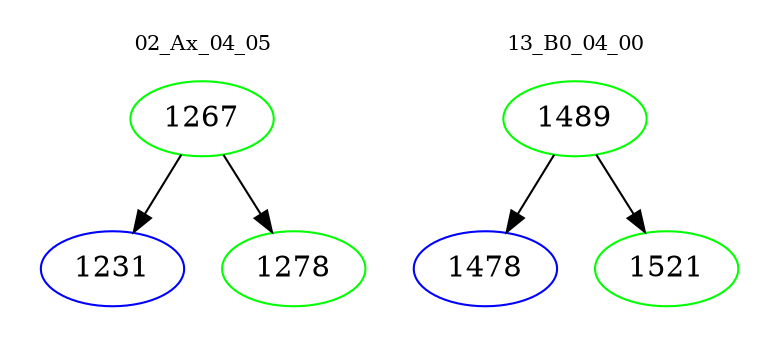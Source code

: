 digraph{
subgraph cluster_0 {
color = white
label = "02_Ax_04_05";
fontsize=10;
T0_1267 [label="1267", color="green"]
T0_1267 -> T0_1231 [color="black"]
T0_1231 [label="1231", color="blue"]
T0_1267 -> T0_1278 [color="black"]
T0_1278 [label="1278", color="green"]
}
subgraph cluster_1 {
color = white
label = "13_B0_04_00";
fontsize=10;
T1_1489 [label="1489", color="green"]
T1_1489 -> T1_1478 [color="black"]
T1_1478 [label="1478", color="blue"]
T1_1489 -> T1_1521 [color="black"]
T1_1521 [label="1521", color="green"]
}
}
